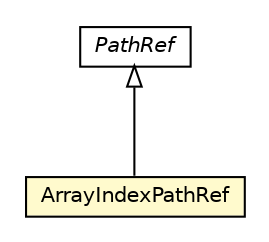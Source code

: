 #!/usr/local/bin/dot
#
# Class diagram 
# Generated by UMLGraph version R5_6-24-gf6e263 (http://www.umlgraph.org/)
#

digraph G {
	edge [fontname="Helvetica",fontsize=10,labelfontname="Helvetica",labelfontsize=10];
	node [fontname="Helvetica",fontsize=10,shape=plaintext];
	nodesep=0.25;
	ranksep=0.5;
	// net.trajano.doxdb.jsonpath.internal.PathRef
	c3566 [label=<<table title="net.trajano.doxdb.jsonpath.internal.PathRef" border="0" cellborder="1" cellspacing="0" cellpadding="2" port="p" href="./PathRef.html">
		<tr><td><table border="0" cellspacing="0" cellpadding="1">
<tr><td align="center" balign="center"><font face="Helvetica-Oblique"> PathRef </font></td></tr>
		</table></td></tr>
		</table>>, URL="./PathRef.html", fontname="Helvetica", fontcolor="black", fontsize=10.0];
	// net.trajano.doxdb.jsonpath.internal.PathRef.ArrayIndexPathRef
	c3568 [label=<<table title="net.trajano.doxdb.jsonpath.internal.PathRef.ArrayIndexPathRef" border="0" cellborder="1" cellspacing="0" cellpadding="2" port="p" bgcolor="lemonChiffon" href="./PathRef.ArrayIndexPathRef.html">
		<tr><td><table border="0" cellspacing="0" cellpadding="1">
<tr><td align="center" balign="center"> ArrayIndexPathRef </td></tr>
		</table></td></tr>
		</table>>, URL="./PathRef.ArrayIndexPathRef.html", fontname="Helvetica", fontcolor="black", fontsize=10.0];
	//net.trajano.doxdb.jsonpath.internal.PathRef.ArrayIndexPathRef extends net.trajano.doxdb.jsonpath.internal.PathRef
	c3566:p -> c3568:p [dir=back,arrowtail=empty];
}

